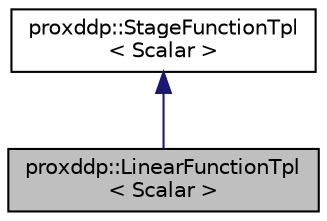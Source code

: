 digraph "proxddp::LinearFunctionTpl&lt; Scalar &gt;"
{
 // LATEX_PDF_SIZE
  bgcolor="transparent";
  edge [fontname="Helvetica",fontsize="10",labelfontname="Helvetica",labelfontsize="10"];
  node [fontname="Helvetica",fontsize="10",shape=record];
  Node1 [label="proxddp::LinearFunctionTpl\l\< Scalar \>",height=0.2,width=0.4,color="black", fillcolor="grey75", style="filled", fontcolor="black",tooltip="Linear function ."];
  Node2 -> Node1 [dir="back",color="midnightblue",fontsize="10",style="solid",fontname="Helvetica"];
  Node2 [label="proxddp::StageFunctionTpl\l\< Scalar \>",height=0.2,width=0.4,color="black",URL="$structproxddp_1_1StageFunctionTpl.html",tooltip=" "];
}
